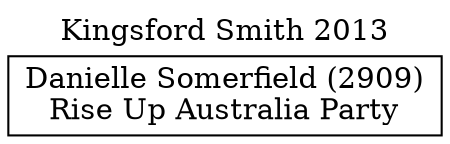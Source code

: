// House preference flow
digraph "Danielle Somerfield (2909)_Kingsford Smith_2013" {
	graph [label="Kingsford Smith 2013" labelloc=t mclimit=10]
	node [shape=box]
	"Danielle Somerfield (2909)" [label="Danielle Somerfield (2909)
Rise Up Australia Party"]
}
